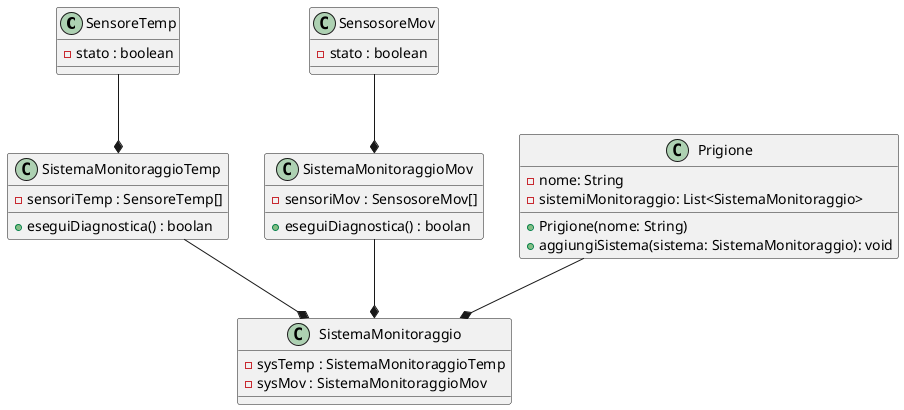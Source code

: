 @startuml

class SensoreTemp{
    -stato : boolean

}
class SensosoreMov{
    -stato : boolean

}
class SistemaMonitoraggioTemp{
    -sensoriTemp : SensoreTemp[]
    +eseguiDiagnostica() : boolan

}
class SistemaMonitoraggioMov{
    -sensoriMov : SensosoreMov[]
    +eseguiDiagnostica() : boolan
}

class SistemaMonitoraggio{
    -sysTemp : SistemaMonitoraggioTemp
    -sysMov : SistemaMonitoraggioMov
}
class Prigione {
    - nome: String
    - sistemiMonitoraggio: List<SistemaMonitoraggio>
    + Prigione(nome: String)
    + aggiungiSistema(sistema: SistemaMonitoraggio): void
}
SensoreTemp --* SistemaMonitoraggioTemp
SensosoreMov --* SistemaMonitoraggioMov
SistemaMonitoraggioMov --* SistemaMonitoraggio
SistemaMonitoraggioTemp --* SistemaMonitoraggio
Prigione --* SistemaMonitoraggio
@enduml